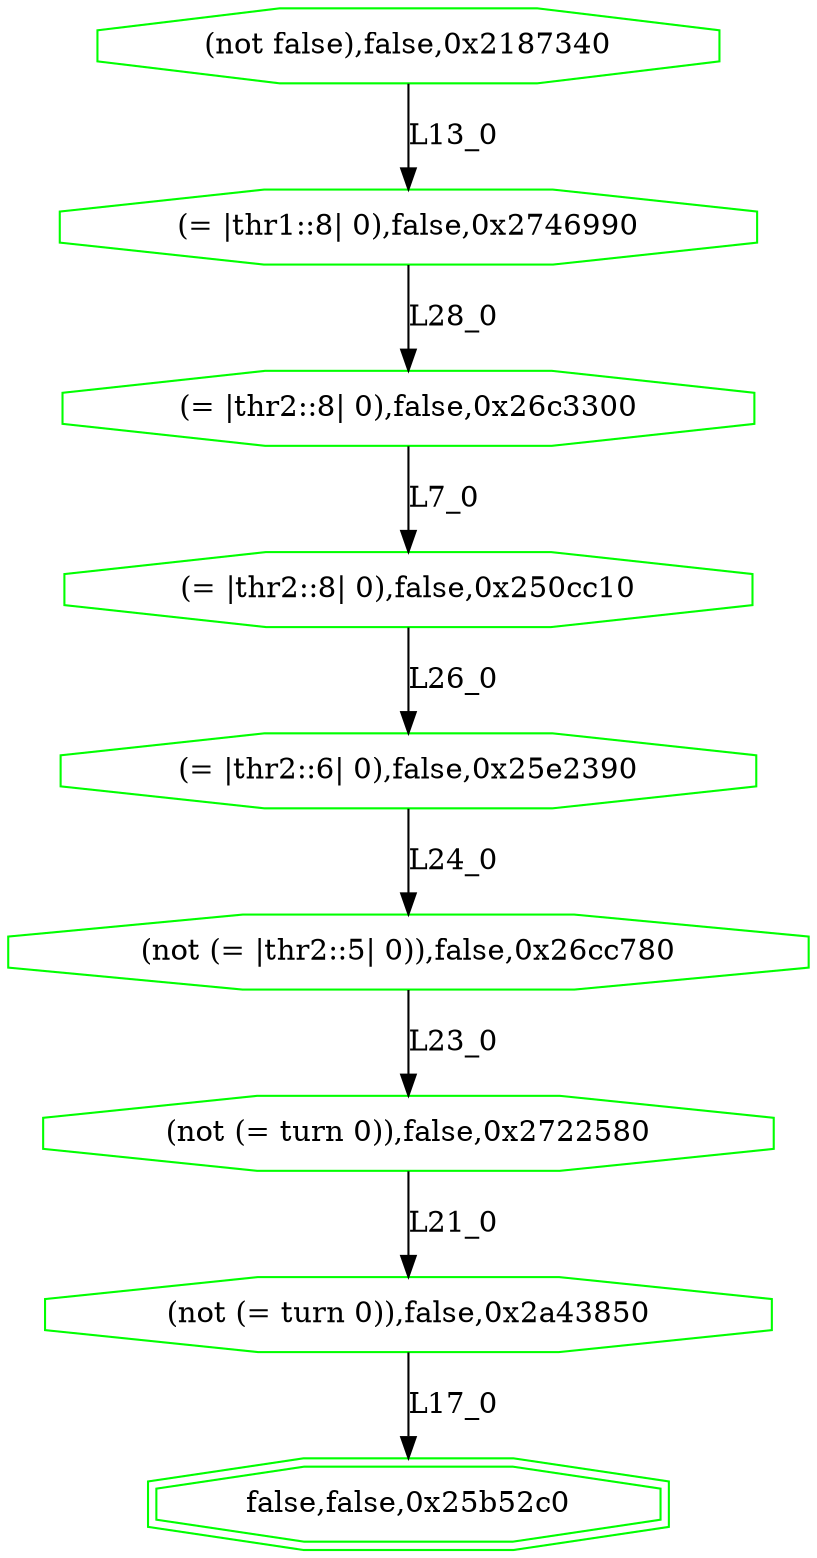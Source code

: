 digraph G {
0[label="(not false),false,0x2187340", color=green,shape=octagon];
1[label="(= |thr1::8| 0),false,0x2746990", color=green,shape=octagon];
2[label="(= |thr2::8| 0),false,0x26c3300", color=green,shape=octagon];
3[label="(= |thr2::8| 0),false,0x250cc10", color=green,shape=octagon];
4[label="(= |thr2::6| 0),false,0x25e2390", color=green,shape=octagon];
5[label="(not (= |thr2::5| 0)),false,0x26cc780", color=green,shape=octagon];
6[label="(not (= turn 0)),false,0x2722580", color=green,shape=octagon];
7[label="(not (= turn 0)),false,0x2a43850", color=green,shape=octagon];
8[label="false,false,0x25b52c0", color=green,shape=doubleoctagon];
0->1 [label="L13_0"];
1->2 [label="L28_0"];
2->3 [label="L7_0"];
3->4 [label="L26_0"];
4->5 [label="L24_0"];
5->6 [label="L23_0"];
6->7 [label="L21_0"];
7->8 [label="L17_0"];
}
